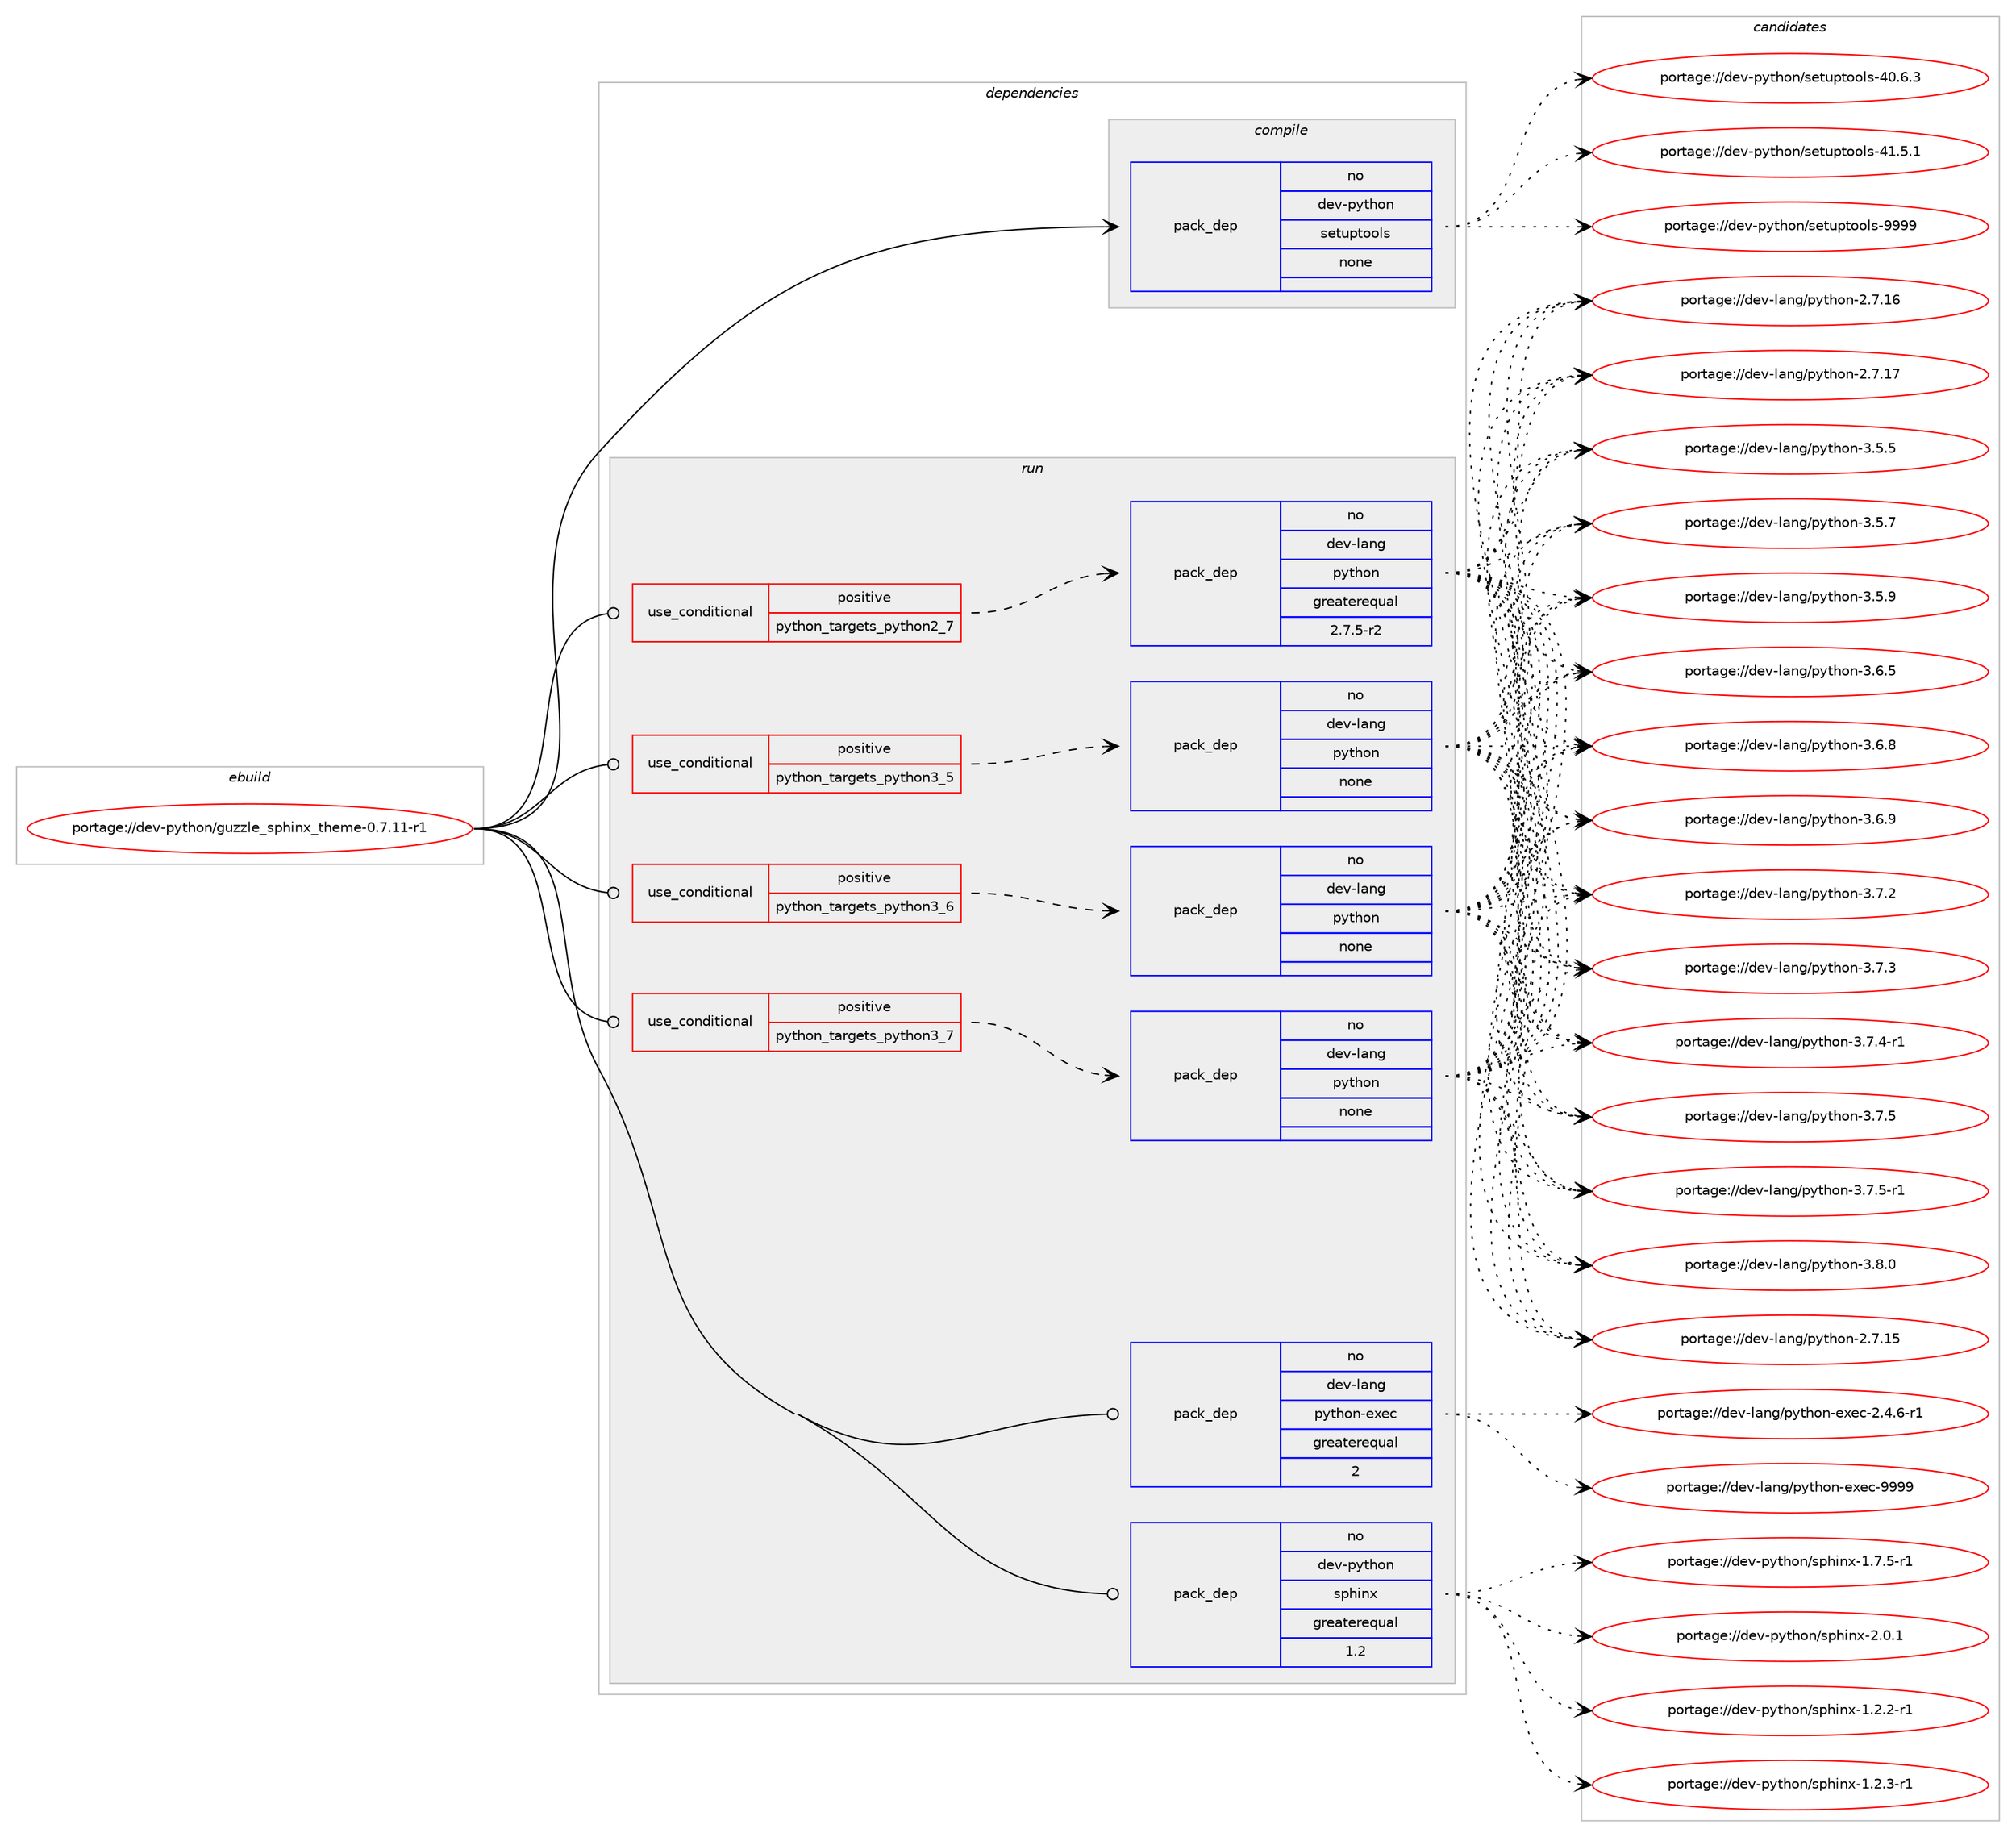 digraph prolog {

# *************
# Graph options
# *************

newrank=true;
concentrate=true;
compound=true;
graph [rankdir=LR,fontname=Helvetica,fontsize=10,ranksep=1.5];#, ranksep=2.5, nodesep=0.2];
edge  [arrowhead=vee];
node  [fontname=Helvetica,fontsize=10];

# **********
# The ebuild
# **********

subgraph cluster_leftcol {
color=gray;
rank=same;
label=<<i>ebuild</i>>;
id [label="portage://dev-python/guzzle_sphinx_theme-0.7.11-r1", color=red, width=4, href="../dev-python/guzzle_sphinx_theme-0.7.11-r1.svg"];
}

# ****************
# The dependencies
# ****************

subgraph cluster_midcol {
color=gray;
label=<<i>dependencies</i>>;
subgraph cluster_compile {
fillcolor="#eeeeee";
style=filled;
label=<<i>compile</i>>;
subgraph pack109921 {
dependency142855 [label=<<TABLE BORDER="0" CELLBORDER="1" CELLSPACING="0" CELLPADDING="4" WIDTH="220"><TR><TD ROWSPAN="6" CELLPADDING="30">pack_dep</TD></TR><TR><TD WIDTH="110">no</TD></TR><TR><TD>dev-python</TD></TR><TR><TD>setuptools</TD></TR><TR><TD>none</TD></TR><TR><TD></TD></TR></TABLE>>, shape=none, color=blue];
}
id:e -> dependency142855:w [weight=20,style="solid",arrowhead="vee"];
}
subgraph cluster_compileandrun {
fillcolor="#eeeeee";
style=filled;
label=<<i>compile and run</i>>;
}
subgraph cluster_run {
fillcolor="#eeeeee";
style=filled;
label=<<i>run</i>>;
subgraph cond29614 {
dependency142856 [label=<<TABLE BORDER="0" CELLBORDER="1" CELLSPACING="0" CELLPADDING="4"><TR><TD ROWSPAN="3" CELLPADDING="10">use_conditional</TD></TR><TR><TD>positive</TD></TR><TR><TD>python_targets_python2_7</TD></TR></TABLE>>, shape=none, color=red];
subgraph pack109922 {
dependency142857 [label=<<TABLE BORDER="0" CELLBORDER="1" CELLSPACING="0" CELLPADDING="4" WIDTH="220"><TR><TD ROWSPAN="6" CELLPADDING="30">pack_dep</TD></TR><TR><TD WIDTH="110">no</TD></TR><TR><TD>dev-lang</TD></TR><TR><TD>python</TD></TR><TR><TD>greaterequal</TD></TR><TR><TD>2.7.5-r2</TD></TR></TABLE>>, shape=none, color=blue];
}
dependency142856:e -> dependency142857:w [weight=20,style="dashed",arrowhead="vee"];
}
id:e -> dependency142856:w [weight=20,style="solid",arrowhead="odot"];
subgraph cond29615 {
dependency142858 [label=<<TABLE BORDER="0" CELLBORDER="1" CELLSPACING="0" CELLPADDING="4"><TR><TD ROWSPAN="3" CELLPADDING="10">use_conditional</TD></TR><TR><TD>positive</TD></TR><TR><TD>python_targets_python3_5</TD></TR></TABLE>>, shape=none, color=red];
subgraph pack109923 {
dependency142859 [label=<<TABLE BORDER="0" CELLBORDER="1" CELLSPACING="0" CELLPADDING="4" WIDTH="220"><TR><TD ROWSPAN="6" CELLPADDING="30">pack_dep</TD></TR><TR><TD WIDTH="110">no</TD></TR><TR><TD>dev-lang</TD></TR><TR><TD>python</TD></TR><TR><TD>none</TD></TR><TR><TD></TD></TR></TABLE>>, shape=none, color=blue];
}
dependency142858:e -> dependency142859:w [weight=20,style="dashed",arrowhead="vee"];
}
id:e -> dependency142858:w [weight=20,style="solid",arrowhead="odot"];
subgraph cond29616 {
dependency142860 [label=<<TABLE BORDER="0" CELLBORDER="1" CELLSPACING="0" CELLPADDING="4"><TR><TD ROWSPAN="3" CELLPADDING="10">use_conditional</TD></TR><TR><TD>positive</TD></TR><TR><TD>python_targets_python3_6</TD></TR></TABLE>>, shape=none, color=red];
subgraph pack109924 {
dependency142861 [label=<<TABLE BORDER="0" CELLBORDER="1" CELLSPACING="0" CELLPADDING="4" WIDTH="220"><TR><TD ROWSPAN="6" CELLPADDING="30">pack_dep</TD></TR><TR><TD WIDTH="110">no</TD></TR><TR><TD>dev-lang</TD></TR><TR><TD>python</TD></TR><TR><TD>none</TD></TR><TR><TD></TD></TR></TABLE>>, shape=none, color=blue];
}
dependency142860:e -> dependency142861:w [weight=20,style="dashed",arrowhead="vee"];
}
id:e -> dependency142860:w [weight=20,style="solid",arrowhead="odot"];
subgraph cond29617 {
dependency142862 [label=<<TABLE BORDER="0" CELLBORDER="1" CELLSPACING="0" CELLPADDING="4"><TR><TD ROWSPAN="3" CELLPADDING="10">use_conditional</TD></TR><TR><TD>positive</TD></TR><TR><TD>python_targets_python3_7</TD></TR></TABLE>>, shape=none, color=red];
subgraph pack109925 {
dependency142863 [label=<<TABLE BORDER="0" CELLBORDER="1" CELLSPACING="0" CELLPADDING="4" WIDTH="220"><TR><TD ROWSPAN="6" CELLPADDING="30">pack_dep</TD></TR><TR><TD WIDTH="110">no</TD></TR><TR><TD>dev-lang</TD></TR><TR><TD>python</TD></TR><TR><TD>none</TD></TR><TR><TD></TD></TR></TABLE>>, shape=none, color=blue];
}
dependency142862:e -> dependency142863:w [weight=20,style="dashed",arrowhead="vee"];
}
id:e -> dependency142862:w [weight=20,style="solid",arrowhead="odot"];
subgraph pack109926 {
dependency142864 [label=<<TABLE BORDER="0" CELLBORDER="1" CELLSPACING="0" CELLPADDING="4" WIDTH="220"><TR><TD ROWSPAN="6" CELLPADDING="30">pack_dep</TD></TR><TR><TD WIDTH="110">no</TD></TR><TR><TD>dev-lang</TD></TR><TR><TD>python-exec</TD></TR><TR><TD>greaterequal</TD></TR><TR><TD>2</TD></TR></TABLE>>, shape=none, color=blue];
}
id:e -> dependency142864:w [weight=20,style="solid",arrowhead="odot"];
subgraph pack109927 {
dependency142865 [label=<<TABLE BORDER="0" CELLBORDER="1" CELLSPACING="0" CELLPADDING="4" WIDTH="220"><TR><TD ROWSPAN="6" CELLPADDING="30">pack_dep</TD></TR><TR><TD WIDTH="110">no</TD></TR><TR><TD>dev-python</TD></TR><TR><TD>sphinx</TD></TR><TR><TD>greaterequal</TD></TR><TR><TD>1.2</TD></TR></TABLE>>, shape=none, color=blue];
}
id:e -> dependency142865:w [weight=20,style="solid",arrowhead="odot"];
}
}

# **************
# The candidates
# **************

subgraph cluster_choices {
rank=same;
color=gray;
label=<<i>candidates</i>>;

subgraph choice109921 {
color=black;
nodesep=1;
choiceportage100101118451121211161041111104711510111611711211611111110811545524846544651 [label="portage://dev-python/setuptools-40.6.3", color=red, width=4,href="../dev-python/setuptools-40.6.3.svg"];
choiceportage100101118451121211161041111104711510111611711211611111110811545524946534649 [label="portage://dev-python/setuptools-41.5.1", color=red, width=4,href="../dev-python/setuptools-41.5.1.svg"];
choiceportage10010111845112121116104111110471151011161171121161111111081154557575757 [label="portage://dev-python/setuptools-9999", color=red, width=4,href="../dev-python/setuptools-9999.svg"];
dependency142855:e -> choiceportage100101118451121211161041111104711510111611711211611111110811545524846544651:w [style=dotted,weight="100"];
dependency142855:e -> choiceportage100101118451121211161041111104711510111611711211611111110811545524946534649:w [style=dotted,weight="100"];
dependency142855:e -> choiceportage10010111845112121116104111110471151011161171121161111111081154557575757:w [style=dotted,weight="100"];
}
subgraph choice109922 {
color=black;
nodesep=1;
choiceportage10010111845108971101034711212111610411111045504655464953 [label="portage://dev-lang/python-2.7.15", color=red, width=4,href="../dev-lang/python-2.7.15.svg"];
choiceportage10010111845108971101034711212111610411111045504655464954 [label="portage://dev-lang/python-2.7.16", color=red, width=4,href="../dev-lang/python-2.7.16.svg"];
choiceportage10010111845108971101034711212111610411111045504655464955 [label="portage://dev-lang/python-2.7.17", color=red, width=4,href="../dev-lang/python-2.7.17.svg"];
choiceportage100101118451089711010347112121116104111110455146534653 [label="portage://dev-lang/python-3.5.5", color=red, width=4,href="../dev-lang/python-3.5.5.svg"];
choiceportage100101118451089711010347112121116104111110455146534655 [label="portage://dev-lang/python-3.5.7", color=red, width=4,href="../dev-lang/python-3.5.7.svg"];
choiceportage100101118451089711010347112121116104111110455146534657 [label="portage://dev-lang/python-3.5.9", color=red, width=4,href="../dev-lang/python-3.5.9.svg"];
choiceportage100101118451089711010347112121116104111110455146544653 [label="portage://dev-lang/python-3.6.5", color=red, width=4,href="../dev-lang/python-3.6.5.svg"];
choiceportage100101118451089711010347112121116104111110455146544656 [label="portage://dev-lang/python-3.6.8", color=red, width=4,href="../dev-lang/python-3.6.8.svg"];
choiceportage100101118451089711010347112121116104111110455146544657 [label="portage://dev-lang/python-3.6.9", color=red, width=4,href="../dev-lang/python-3.6.9.svg"];
choiceportage100101118451089711010347112121116104111110455146554650 [label="portage://dev-lang/python-3.7.2", color=red, width=4,href="../dev-lang/python-3.7.2.svg"];
choiceportage100101118451089711010347112121116104111110455146554651 [label="portage://dev-lang/python-3.7.3", color=red, width=4,href="../dev-lang/python-3.7.3.svg"];
choiceportage1001011184510897110103471121211161041111104551465546524511449 [label="portage://dev-lang/python-3.7.4-r1", color=red, width=4,href="../dev-lang/python-3.7.4-r1.svg"];
choiceportage100101118451089711010347112121116104111110455146554653 [label="portage://dev-lang/python-3.7.5", color=red, width=4,href="../dev-lang/python-3.7.5.svg"];
choiceportage1001011184510897110103471121211161041111104551465546534511449 [label="portage://dev-lang/python-3.7.5-r1", color=red, width=4,href="../dev-lang/python-3.7.5-r1.svg"];
choiceportage100101118451089711010347112121116104111110455146564648 [label="portage://dev-lang/python-3.8.0", color=red, width=4,href="../dev-lang/python-3.8.0.svg"];
dependency142857:e -> choiceportage10010111845108971101034711212111610411111045504655464953:w [style=dotted,weight="100"];
dependency142857:e -> choiceportage10010111845108971101034711212111610411111045504655464954:w [style=dotted,weight="100"];
dependency142857:e -> choiceportage10010111845108971101034711212111610411111045504655464955:w [style=dotted,weight="100"];
dependency142857:e -> choiceportage100101118451089711010347112121116104111110455146534653:w [style=dotted,weight="100"];
dependency142857:e -> choiceportage100101118451089711010347112121116104111110455146534655:w [style=dotted,weight="100"];
dependency142857:e -> choiceportage100101118451089711010347112121116104111110455146534657:w [style=dotted,weight="100"];
dependency142857:e -> choiceportage100101118451089711010347112121116104111110455146544653:w [style=dotted,weight="100"];
dependency142857:e -> choiceportage100101118451089711010347112121116104111110455146544656:w [style=dotted,weight="100"];
dependency142857:e -> choiceportage100101118451089711010347112121116104111110455146544657:w [style=dotted,weight="100"];
dependency142857:e -> choiceportage100101118451089711010347112121116104111110455146554650:w [style=dotted,weight="100"];
dependency142857:e -> choiceportage100101118451089711010347112121116104111110455146554651:w [style=dotted,weight="100"];
dependency142857:e -> choiceportage1001011184510897110103471121211161041111104551465546524511449:w [style=dotted,weight="100"];
dependency142857:e -> choiceportage100101118451089711010347112121116104111110455146554653:w [style=dotted,weight="100"];
dependency142857:e -> choiceportage1001011184510897110103471121211161041111104551465546534511449:w [style=dotted,weight="100"];
dependency142857:e -> choiceportage100101118451089711010347112121116104111110455146564648:w [style=dotted,weight="100"];
}
subgraph choice109923 {
color=black;
nodesep=1;
choiceportage10010111845108971101034711212111610411111045504655464953 [label="portage://dev-lang/python-2.7.15", color=red, width=4,href="../dev-lang/python-2.7.15.svg"];
choiceportage10010111845108971101034711212111610411111045504655464954 [label="portage://dev-lang/python-2.7.16", color=red, width=4,href="../dev-lang/python-2.7.16.svg"];
choiceportage10010111845108971101034711212111610411111045504655464955 [label="portage://dev-lang/python-2.7.17", color=red, width=4,href="../dev-lang/python-2.7.17.svg"];
choiceportage100101118451089711010347112121116104111110455146534653 [label="portage://dev-lang/python-3.5.5", color=red, width=4,href="../dev-lang/python-3.5.5.svg"];
choiceportage100101118451089711010347112121116104111110455146534655 [label="portage://dev-lang/python-3.5.7", color=red, width=4,href="../dev-lang/python-3.5.7.svg"];
choiceportage100101118451089711010347112121116104111110455146534657 [label="portage://dev-lang/python-3.5.9", color=red, width=4,href="../dev-lang/python-3.5.9.svg"];
choiceportage100101118451089711010347112121116104111110455146544653 [label="portage://dev-lang/python-3.6.5", color=red, width=4,href="../dev-lang/python-3.6.5.svg"];
choiceportage100101118451089711010347112121116104111110455146544656 [label="portage://dev-lang/python-3.6.8", color=red, width=4,href="../dev-lang/python-3.6.8.svg"];
choiceportage100101118451089711010347112121116104111110455146544657 [label="portage://dev-lang/python-3.6.9", color=red, width=4,href="../dev-lang/python-3.6.9.svg"];
choiceportage100101118451089711010347112121116104111110455146554650 [label="portage://dev-lang/python-3.7.2", color=red, width=4,href="../dev-lang/python-3.7.2.svg"];
choiceportage100101118451089711010347112121116104111110455146554651 [label="portage://dev-lang/python-3.7.3", color=red, width=4,href="../dev-lang/python-3.7.3.svg"];
choiceportage1001011184510897110103471121211161041111104551465546524511449 [label="portage://dev-lang/python-3.7.4-r1", color=red, width=4,href="../dev-lang/python-3.7.4-r1.svg"];
choiceportage100101118451089711010347112121116104111110455146554653 [label="portage://dev-lang/python-3.7.5", color=red, width=4,href="../dev-lang/python-3.7.5.svg"];
choiceportage1001011184510897110103471121211161041111104551465546534511449 [label="portage://dev-lang/python-3.7.5-r1", color=red, width=4,href="../dev-lang/python-3.7.5-r1.svg"];
choiceportage100101118451089711010347112121116104111110455146564648 [label="portage://dev-lang/python-3.8.0", color=red, width=4,href="../dev-lang/python-3.8.0.svg"];
dependency142859:e -> choiceportage10010111845108971101034711212111610411111045504655464953:w [style=dotted,weight="100"];
dependency142859:e -> choiceportage10010111845108971101034711212111610411111045504655464954:w [style=dotted,weight="100"];
dependency142859:e -> choiceportage10010111845108971101034711212111610411111045504655464955:w [style=dotted,weight="100"];
dependency142859:e -> choiceportage100101118451089711010347112121116104111110455146534653:w [style=dotted,weight="100"];
dependency142859:e -> choiceportage100101118451089711010347112121116104111110455146534655:w [style=dotted,weight="100"];
dependency142859:e -> choiceportage100101118451089711010347112121116104111110455146534657:w [style=dotted,weight="100"];
dependency142859:e -> choiceportage100101118451089711010347112121116104111110455146544653:w [style=dotted,weight="100"];
dependency142859:e -> choiceportage100101118451089711010347112121116104111110455146544656:w [style=dotted,weight="100"];
dependency142859:e -> choiceportage100101118451089711010347112121116104111110455146544657:w [style=dotted,weight="100"];
dependency142859:e -> choiceportage100101118451089711010347112121116104111110455146554650:w [style=dotted,weight="100"];
dependency142859:e -> choiceportage100101118451089711010347112121116104111110455146554651:w [style=dotted,weight="100"];
dependency142859:e -> choiceportage1001011184510897110103471121211161041111104551465546524511449:w [style=dotted,weight="100"];
dependency142859:e -> choiceportage100101118451089711010347112121116104111110455146554653:w [style=dotted,weight="100"];
dependency142859:e -> choiceportage1001011184510897110103471121211161041111104551465546534511449:w [style=dotted,weight="100"];
dependency142859:e -> choiceportage100101118451089711010347112121116104111110455146564648:w [style=dotted,weight="100"];
}
subgraph choice109924 {
color=black;
nodesep=1;
choiceportage10010111845108971101034711212111610411111045504655464953 [label="portage://dev-lang/python-2.7.15", color=red, width=4,href="../dev-lang/python-2.7.15.svg"];
choiceportage10010111845108971101034711212111610411111045504655464954 [label="portage://dev-lang/python-2.7.16", color=red, width=4,href="../dev-lang/python-2.7.16.svg"];
choiceportage10010111845108971101034711212111610411111045504655464955 [label="portage://dev-lang/python-2.7.17", color=red, width=4,href="../dev-lang/python-2.7.17.svg"];
choiceportage100101118451089711010347112121116104111110455146534653 [label="portage://dev-lang/python-3.5.5", color=red, width=4,href="../dev-lang/python-3.5.5.svg"];
choiceportage100101118451089711010347112121116104111110455146534655 [label="portage://dev-lang/python-3.5.7", color=red, width=4,href="../dev-lang/python-3.5.7.svg"];
choiceportage100101118451089711010347112121116104111110455146534657 [label="portage://dev-lang/python-3.5.9", color=red, width=4,href="../dev-lang/python-3.5.9.svg"];
choiceportage100101118451089711010347112121116104111110455146544653 [label="portage://dev-lang/python-3.6.5", color=red, width=4,href="../dev-lang/python-3.6.5.svg"];
choiceportage100101118451089711010347112121116104111110455146544656 [label="portage://dev-lang/python-3.6.8", color=red, width=4,href="../dev-lang/python-3.6.8.svg"];
choiceportage100101118451089711010347112121116104111110455146544657 [label="portage://dev-lang/python-3.6.9", color=red, width=4,href="../dev-lang/python-3.6.9.svg"];
choiceportage100101118451089711010347112121116104111110455146554650 [label="portage://dev-lang/python-3.7.2", color=red, width=4,href="../dev-lang/python-3.7.2.svg"];
choiceportage100101118451089711010347112121116104111110455146554651 [label="portage://dev-lang/python-3.7.3", color=red, width=4,href="../dev-lang/python-3.7.3.svg"];
choiceportage1001011184510897110103471121211161041111104551465546524511449 [label="portage://dev-lang/python-3.7.4-r1", color=red, width=4,href="../dev-lang/python-3.7.4-r1.svg"];
choiceportage100101118451089711010347112121116104111110455146554653 [label="portage://dev-lang/python-3.7.5", color=red, width=4,href="../dev-lang/python-3.7.5.svg"];
choiceportage1001011184510897110103471121211161041111104551465546534511449 [label="portage://dev-lang/python-3.7.5-r1", color=red, width=4,href="../dev-lang/python-3.7.5-r1.svg"];
choiceportage100101118451089711010347112121116104111110455146564648 [label="portage://dev-lang/python-3.8.0", color=red, width=4,href="../dev-lang/python-3.8.0.svg"];
dependency142861:e -> choiceportage10010111845108971101034711212111610411111045504655464953:w [style=dotted,weight="100"];
dependency142861:e -> choiceportage10010111845108971101034711212111610411111045504655464954:w [style=dotted,weight="100"];
dependency142861:e -> choiceportage10010111845108971101034711212111610411111045504655464955:w [style=dotted,weight="100"];
dependency142861:e -> choiceportage100101118451089711010347112121116104111110455146534653:w [style=dotted,weight="100"];
dependency142861:e -> choiceportage100101118451089711010347112121116104111110455146534655:w [style=dotted,weight="100"];
dependency142861:e -> choiceportage100101118451089711010347112121116104111110455146534657:w [style=dotted,weight="100"];
dependency142861:e -> choiceportage100101118451089711010347112121116104111110455146544653:w [style=dotted,weight="100"];
dependency142861:e -> choiceportage100101118451089711010347112121116104111110455146544656:w [style=dotted,weight="100"];
dependency142861:e -> choiceportage100101118451089711010347112121116104111110455146544657:w [style=dotted,weight="100"];
dependency142861:e -> choiceportage100101118451089711010347112121116104111110455146554650:w [style=dotted,weight="100"];
dependency142861:e -> choiceportage100101118451089711010347112121116104111110455146554651:w [style=dotted,weight="100"];
dependency142861:e -> choiceportage1001011184510897110103471121211161041111104551465546524511449:w [style=dotted,weight="100"];
dependency142861:e -> choiceportage100101118451089711010347112121116104111110455146554653:w [style=dotted,weight="100"];
dependency142861:e -> choiceportage1001011184510897110103471121211161041111104551465546534511449:w [style=dotted,weight="100"];
dependency142861:e -> choiceportage100101118451089711010347112121116104111110455146564648:w [style=dotted,weight="100"];
}
subgraph choice109925 {
color=black;
nodesep=1;
choiceportage10010111845108971101034711212111610411111045504655464953 [label="portage://dev-lang/python-2.7.15", color=red, width=4,href="../dev-lang/python-2.7.15.svg"];
choiceportage10010111845108971101034711212111610411111045504655464954 [label="portage://dev-lang/python-2.7.16", color=red, width=4,href="../dev-lang/python-2.7.16.svg"];
choiceportage10010111845108971101034711212111610411111045504655464955 [label="portage://dev-lang/python-2.7.17", color=red, width=4,href="../dev-lang/python-2.7.17.svg"];
choiceportage100101118451089711010347112121116104111110455146534653 [label="portage://dev-lang/python-3.5.5", color=red, width=4,href="../dev-lang/python-3.5.5.svg"];
choiceportage100101118451089711010347112121116104111110455146534655 [label="portage://dev-lang/python-3.5.7", color=red, width=4,href="../dev-lang/python-3.5.7.svg"];
choiceportage100101118451089711010347112121116104111110455146534657 [label="portage://dev-lang/python-3.5.9", color=red, width=4,href="../dev-lang/python-3.5.9.svg"];
choiceportage100101118451089711010347112121116104111110455146544653 [label="portage://dev-lang/python-3.6.5", color=red, width=4,href="../dev-lang/python-3.6.5.svg"];
choiceportage100101118451089711010347112121116104111110455146544656 [label="portage://dev-lang/python-3.6.8", color=red, width=4,href="../dev-lang/python-3.6.8.svg"];
choiceportage100101118451089711010347112121116104111110455146544657 [label="portage://dev-lang/python-3.6.9", color=red, width=4,href="../dev-lang/python-3.6.9.svg"];
choiceportage100101118451089711010347112121116104111110455146554650 [label="portage://dev-lang/python-3.7.2", color=red, width=4,href="../dev-lang/python-3.7.2.svg"];
choiceportage100101118451089711010347112121116104111110455146554651 [label="portage://dev-lang/python-3.7.3", color=red, width=4,href="../dev-lang/python-3.7.3.svg"];
choiceportage1001011184510897110103471121211161041111104551465546524511449 [label="portage://dev-lang/python-3.7.4-r1", color=red, width=4,href="../dev-lang/python-3.7.4-r1.svg"];
choiceportage100101118451089711010347112121116104111110455146554653 [label="portage://dev-lang/python-3.7.5", color=red, width=4,href="../dev-lang/python-3.7.5.svg"];
choiceportage1001011184510897110103471121211161041111104551465546534511449 [label="portage://dev-lang/python-3.7.5-r1", color=red, width=4,href="../dev-lang/python-3.7.5-r1.svg"];
choiceportage100101118451089711010347112121116104111110455146564648 [label="portage://dev-lang/python-3.8.0", color=red, width=4,href="../dev-lang/python-3.8.0.svg"];
dependency142863:e -> choiceportage10010111845108971101034711212111610411111045504655464953:w [style=dotted,weight="100"];
dependency142863:e -> choiceportage10010111845108971101034711212111610411111045504655464954:w [style=dotted,weight="100"];
dependency142863:e -> choiceportage10010111845108971101034711212111610411111045504655464955:w [style=dotted,weight="100"];
dependency142863:e -> choiceportage100101118451089711010347112121116104111110455146534653:w [style=dotted,weight="100"];
dependency142863:e -> choiceportage100101118451089711010347112121116104111110455146534655:w [style=dotted,weight="100"];
dependency142863:e -> choiceportage100101118451089711010347112121116104111110455146534657:w [style=dotted,weight="100"];
dependency142863:e -> choiceportage100101118451089711010347112121116104111110455146544653:w [style=dotted,weight="100"];
dependency142863:e -> choiceportage100101118451089711010347112121116104111110455146544656:w [style=dotted,weight="100"];
dependency142863:e -> choiceportage100101118451089711010347112121116104111110455146544657:w [style=dotted,weight="100"];
dependency142863:e -> choiceportage100101118451089711010347112121116104111110455146554650:w [style=dotted,weight="100"];
dependency142863:e -> choiceportage100101118451089711010347112121116104111110455146554651:w [style=dotted,weight="100"];
dependency142863:e -> choiceportage1001011184510897110103471121211161041111104551465546524511449:w [style=dotted,weight="100"];
dependency142863:e -> choiceportage100101118451089711010347112121116104111110455146554653:w [style=dotted,weight="100"];
dependency142863:e -> choiceportage1001011184510897110103471121211161041111104551465546534511449:w [style=dotted,weight="100"];
dependency142863:e -> choiceportage100101118451089711010347112121116104111110455146564648:w [style=dotted,weight="100"];
}
subgraph choice109926 {
color=black;
nodesep=1;
choiceportage10010111845108971101034711212111610411111045101120101994550465246544511449 [label="portage://dev-lang/python-exec-2.4.6-r1", color=red, width=4,href="../dev-lang/python-exec-2.4.6-r1.svg"];
choiceportage10010111845108971101034711212111610411111045101120101994557575757 [label="portage://dev-lang/python-exec-9999", color=red, width=4,href="../dev-lang/python-exec-9999.svg"];
dependency142864:e -> choiceportage10010111845108971101034711212111610411111045101120101994550465246544511449:w [style=dotted,weight="100"];
dependency142864:e -> choiceportage10010111845108971101034711212111610411111045101120101994557575757:w [style=dotted,weight="100"];
}
subgraph choice109927 {
color=black;
nodesep=1;
choiceportage10010111845112121116104111110471151121041051101204549465046504511449 [label="portage://dev-python/sphinx-1.2.2-r1", color=red, width=4,href="../dev-python/sphinx-1.2.2-r1.svg"];
choiceportage10010111845112121116104111110471151121041051101204549465046514511449 [label="portage://dev-python/sphinx-1.2.3-r1", color=red, width=4,href="../dev-python/sphinx-1.2.3-r1.svg"];
choiceportage10010111845112121116104111110471151121041051101204549465546534511449 [label="portage://dev-python/sphinx-1.7.5-r1", color=red, width=4,href="../dev-python/sphinx-1.7.5-r1.svg"];
choiceportage1001011184511212111610411111047115112104105110120455046484649 [label="portage://dev-python/sphinx-2.0.1", color=red, width=4,href="../dev-python/sphinx-2.0.1.svg"];
dependency142865:e -> choiceportage10010111845112121116104111110471151121041051101204549465046504511449:w [style=dotted,weight="100"];
dependency142865:e -> choiceportage10010111845112121116104111110471151121041051101204549465046514511449:w [style=dotted,weight="100"];
dependency142865:e -> choiceportage10010111845112121116104111110471151121041051101204549465546534511449:w [style=dotted,weight="100"];
dependency142865:e -> choiceportage1001011184511212111610411111047115112104105110120455046484649:w [style=dotted,weight="100"];
}
}

}
